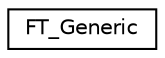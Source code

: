 digraph "Graphical Class Hierarchy"
{
 // LATEX_PDF_SIZE
  edge [fontname="Helvetica",fontsize="10",labelfontname="Helvetica",labelfontsize="10"];
  node [fontname="Helvetica",fontsize="10",shape=record];
  rankdir="LR";
  Node0 [label="FT_Generic",height=0.2,width=0.4,color="black", fillcolor="white", style="filled",URL="$structFT__Generic.html",tooltip=" "];
}
